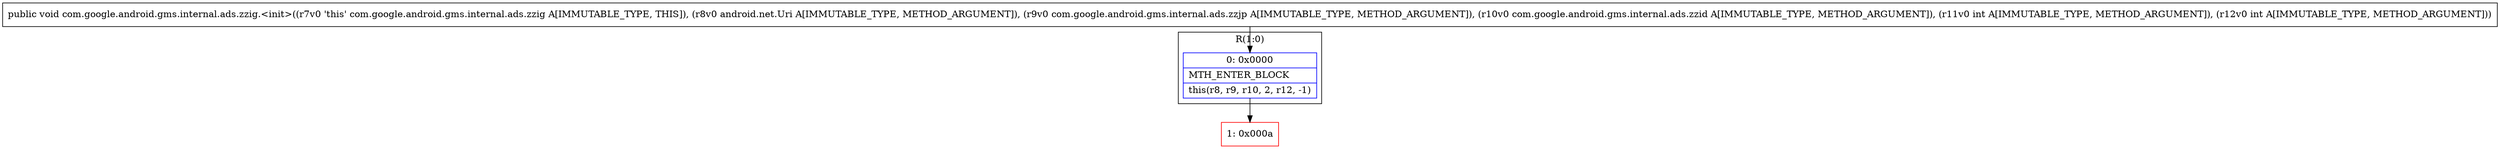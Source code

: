 digraph "CFG forcom.google.android.gms.internal.ads.zzig.\<init\>(Landroid\/net\/Uri;Lcom\/google\/android\/gms\/internal\/ads\/zzjp;Lcom\/google\/android\/gms\/internal\/ads\/zzid;II)V" {
subgraph cluster_Region_1714888734 {
label = "R(1:0)";
node [shape=record,color=blue];
Node_0 [shape=record,label="{0\:\ 0x0000|MTH_ENTER_BLOCK\l|this(r8, r9, r10, 2, r12, \-1)\l}"];
}
Node_1 [shape=record,color=red,label="{1\:\ 0x000a}"];
MethodNode[shape=record,label="{public void com.google.android.gms.internal.ads.zzig.\<init\>((r7v0 'this' com.google.android.gms.internal.ads.zzig A[IMMUTABLE_TYPE, THIS]), (r8v0 android.net.Uri A[IMMUTABLE_TYPE, METHOD_ARGUMENT]), (r9v0 com.google.android.gms.internal.ads.zzjp A[IMMUTABLE_TYPE, METHOD_ARGUMENT]), (r10v0 com.google.android.gms.internal.ads.zzid A[IMMUTABLE_TYPE, METHOD_ARGUMENT]), (r11v0 int A[IMMUTABLE_TYPE, METHOD_ARGUMENT]), (r12v0 int A[IMMUTABLE_TYPE, METHOD_ARGUMENT])) }"];
MethodNode -> Node_0;
Node_0 -> Node_1;
}

